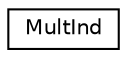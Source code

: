 digraph "Graphical Class Hierarchy"
{
  edge [fontname="Helvetica",fontsize="10",labelfontname="Helvetica",labelfontsize="10"];
  node [fontname="Helvetica",fontsize="10",shape=record];
  rankdir="LR";
  Node0 [label="MultInd",height=0.2,width=0.4,color="black", fillcolor="white", style="filled",URL="$classMultInd.html"];
}
